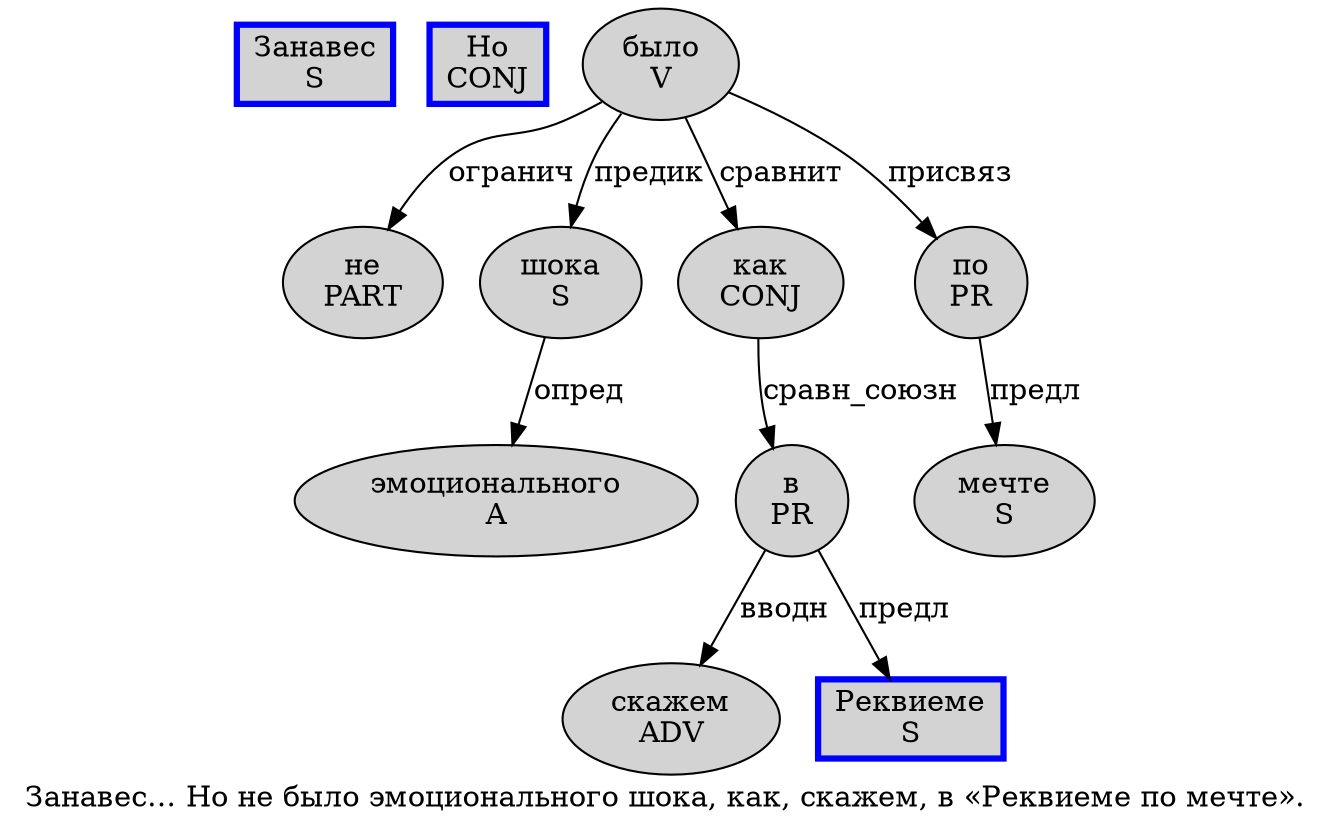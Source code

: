 digraph SENTENCE_1401 {
	graph [label="Занавес… Но не было эмоционального шока, как, скажем, в «Реквиеме по мечте»."]
	node [style=filled]
		0 [label="Занавес
S" color=blue fillcolor=lightgray penwidth=3 shape=box]
		2 [label="Но
CONJ" color=blue fillcolor=lightgray penwidth=3 shape=box]
		3 [label="не
PART" color="" fillcolor=lightgray penwidth=1 shape=ellipse]
		4 [label="было
V" color="" fillcolor=lightgray penwidth=1 shape=ellipse]
		5 [label="эмоционального
A" color="" fillcolor=lightgray penwidth=1 shape=ellipse]
		6 [label="шока
S" color="" fillcolor=lightgray penwidth=1 shape=ellipse]
		8 [label="как
CONJ" color="" fillcolor=lightgray penwidth=1 shape=ellipse]
		10 [label="скажем
ADV" color="" fillcolor=lightgray penwidth=1 shape=ellipse]
		12 [label="в
PR" color="" fillcolor=lightgray penwidth=1 shape=ellipse]
		14 [label="Реквиеме
S" color=blue fillcolor=lightgray penwidth=3 shape=box]
		15 [label="по
PR" color="" fillcolor=lightgray penwidth=1 shape=ellipse]
		16 [label="мечте
S" color="" fillcolor=lightgray penwidth=1 shape=ellipse]
			8 -> 12 [label="сравн_союзн"]
			15 -> 16 [label="предл"]
			6 -> 5 [label="опред"]
			4 -> 3 [label="огранич"]
			4 -> 6 [label="предик"]
			4 -> 8 [label="сравнит"]
			4 -> 15 [label="присвяз"]
			12 -> 10 [label="вводн"]
			12 -> 14 [label="предл"]
}